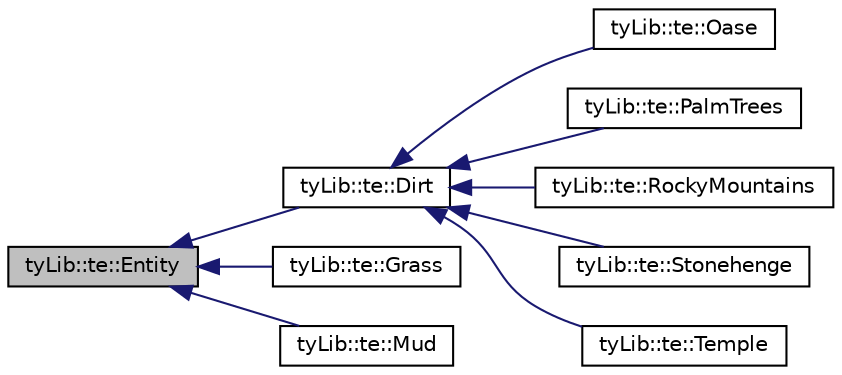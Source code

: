digraph "tyLib::te::Entity"
{
  edge [fontname="Helvetica",fontsize="10",labelfontname="Helvetica",labelfontsize="10"];
  node [fontname="Helvetica",fontsize="10",shape=record];
  rankdir="LR";
  Node1 [label="tyLib::te::Entity",height=0.2,width=0.4,color="black", fillcolor="grey75", style="filled", fontcolor="black"];
  Node1 -> Node2 [dir="back",color="midnightblue",fontsize="10",style="solid",fontname="Helvetica"];
  Node2 [label="tyLib::te::Dirt",height=0.2,width=0.4,color="black", fillcolor="white", style="filled",URL="$classty_lib_1_1te_1_1_dirt.html"];
  Node2 -> Node3 [dir="back",color="midnightblue",fontsize="10",style="solid",fontname="Helvetica"];
  Node3 [label="tyLib::te::Oase",height=0.2,width=0.4,color="black", fillcolor="white", style="filled",URL="$classty_lib_1_1te_1_1_oase.html"];
  Node2 -> Node4 [dir="back",color="midnightblue",fontsize="10",style="solid",fontname="Helvetica"];
  Node4 [label="tyLib::te::PalmTrees",height=0.2,width=0.4,color="black", fillcolor="white", style="filled",URL="$classty_lib_1_1te_1_1_palm_trees.html"];
  Node2 -> Node5 [dir="back",color="midnightblue",fontsize="10",style="solid",fontname="Helvetica"];
  Node5 [label="tyLib::te::RockyMountains",height=0.2,width=0.4,color="black", fillcolor="white", style="filled",URL="$classty_lib_1_1te_1_1_rocky_mountains.html"];
  Node2 -> Node6 [dir="back",color="midnightblue",fontsize="10",style="solid",fontname="Helvetica"];
  Node6 [label="tyLib::te::Stonehenge",height=0.2,width=0.4,color="black", fillcolor="white", style="filled",URL="$classty_lib_1_1te_1_1_stonehenge.html"];
  Node2 -> Node7 [dir="back",color="midnightblue",fontsize="10",style="solid",fontname="Helvetica"];
  Node7 [label="tyLib::te::Temple",height=0.2,width=0.4,color="black", fillcolor="white", style="filled",URL="$classty_lib_1_1te_1_1_temple.html"];
  Node1 -> Node8 [dir="back",color="midnightblue",fontsize="10",style="solid",fontname="Helvetica"];
  Node8 [label="tyLib::te::Grass",height=0.2,width=0.4,color="black", fillcolor="white", style="filled",URL="$classty_lib_1_1te_1_1_grass.html"];
  Node1 -> Node9 [dir="back",color="midnightblue",fontsize="10",style="solid",fontname="Helvetica"];
  Node9 [label="tyLib::te::Mud",height=0.2,width=0.4,color="black", fillcolor="white", style="filled",URL="$classty_lib_1_1te_1_1_mud.html"];
}
